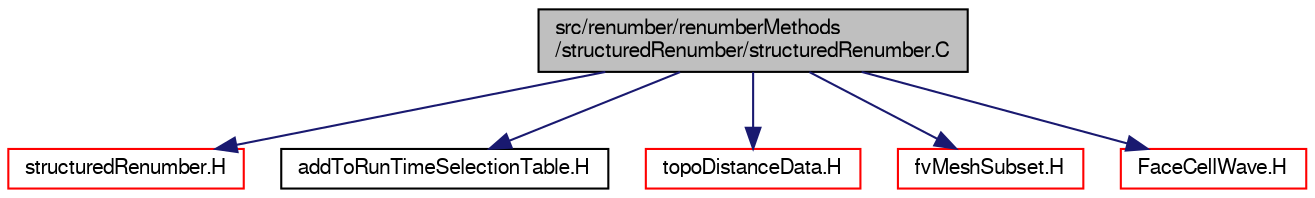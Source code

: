 digraph "src/renumber/renumberMethods/structuredRenumber/structuredRenumber.C"
{
  bgcolor="transparent";
  edge [fontname="FreeSans",fontsize="10",labelfontname="FreeSans",labelfontsize="10"];
  node [fontname="FreeSans",fontsize="10",shape=record];
  Node0 [label="src/renumber/renumberMethods\l/structuredRenumber/structuredRenumber.C",height=0.2,width=0.4,color="black", fillcolor="grey75", style="filled", fontcolor="black"];
  Node0 -> Node1 [color="midnightblue",fontsize="10",style="solid",fontname="FreeSans"];
  Node1 [label="structuredRenumber.H",height=0.2,width=0.4,color="red",URL="$a14480.html"];
  Node0 -> Node225 [color="midnightblue",fontsize="10",style="solid",fontname="FreeSans"];
  Node225 [label="addToRunTimeSelectionTable.H",height=0.2,width=0.4,color="black",URL="$a09263.html",tooltip="Macros for easy insertion into run-time selection tables. "];
  Node0 -> Node226 [color="midnightblue",fontsize="10",style="solid",fontname="FreeSans"];
  Node226 [label="topoDistanceData.H",height=0.2,width=0.4,color="red",URL="$a07661.html"];
  Node0 -> Node228 [color="midnightblue",fontsize="10",style="solid",fontname="FreeSans"];
  Node228 [label="fvMeshSubset.H",height=0.2,width=0.4,color="red",URL="$a03563.html"];
  Node0 -> Node303 [color="midnightblue",fontsize="10",style="solid",fontname="FreeSans"];
  Node303 [label="FaceCellWave.H",height=0.2,width=0.4,color="red",URL="$a07163.html"];
}
